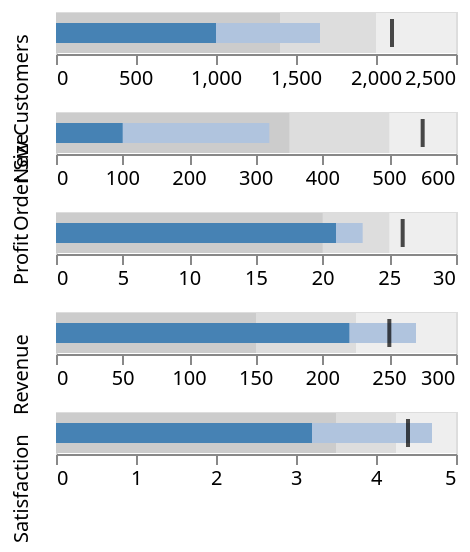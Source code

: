 {
    "$schema": "https://vega.github.io/schema/vega/v4.json",
    "description": "A simple bar chart with embedded data.",
    "autosize": "pad",
    "padding": 5,
    "data": [
        {
            "name": "source_0",
            "values": [
                {
                    "title": "Revenue",
                    "subtitle": "US$, in thousands",
                    "ranges": [
                        150,
                        225,
                        300
                    ],
                    "measures": [
                        220,
                        270
                    ],
                    "markers": [
                        250
                    ]
                },
                {
                    "title": "Profit",
                    "subtitle": "%",
                    "ranges": [
                        20,
                        25,
                        30
                    ],
                    "measures": [
                        21,
                        23
                    ],
                    "markers": [
                        26
                    ]
                },
                {
                    "title": "Order Size",
                    "subtitle": "US$, average",
                    "ranges": [
                        350,
                        500,
                        600
                    ],
                    "measures": [
                        100,
                        320
                    ],
                    "markers": [
                        550
                    ]
                },
                {
                    "title": "New Customers",
                    "subtitle": "count",
                    "ranges": [
                        1400,
                        2000,
                        2500
                    ],
                    "measures": [
                        1000,
                        1650
                    ],
                    "markers": [
                        2100
                    ]
                },
                {
                    "title": "Satisfaction",
                    "subtitle": "out of 5",
                    "ranges": [
                        3.5,
                        4.25,
                        5
                    ],
                    "measures": [
                        3.2,
                        4.7
                    ],
                    "markers": [
                        4.4
                    ]
                }
            ]
        },
        {
            "name": "row_domain",
            "source": "source_0",
            "transform": [
                {
                    "type": "aggregate",
                    "groupby": [
                        "title"
                    ]
                }
            ]
        },
        {
            "name": "data_2",
            "source": "source_0",
            "transform": [
                {
                    "type": "formula",
                    "expr": "toNumber(datum[\"ranges\"] && datum[\"ranges\"][\"2\"])",
                    "as": "ranges.2"
                },
                {
                    "type": "filter",
                    "expr": "datum[\"ranges.2\"] !== null && !isNaN(datum[\"ranges.2\"])"
                }
            ]
        },
        {
            "name": "data_3",
            "source": "source_0",
            "transform": [
                {
                    "type": "formula",
                    "expr": "toNumber(datum[\"ranges\"] && datum[\"ranges\"][\"1\"])",
                    "as": "ranges.1"
                },
                {
                    "type": "filter",
                    "expr": "datum[\"ranges.1\"] !== null && !isNaN(datum[\"ranges.1\"])"
                }
            ]
        },
        {
            "name": "data_4",
            "source": "source_0",
            "transform": [
                {
                    "type": "formula",
                    "expr": "toNumber(datum[\"ranges\"] && datum[\"ranges\"][\"0\"])",
                    "as": "ranges.0"
                },
                {
                    "type": "filter",
                    "expr": "datum[\"ranges.0\"] !== null && !isNaN(datum[\"ranges.0\"])"
                }
            ]
        },
        {
            "name": "data_5",
            "source": "source_0",
            "transform": [
                {
                    "type": "formula",
                    "expr": "toNumber(datum[\"measures\"] && datum[\"measures\"][\"1\"])",
                    "as": "measures.1"
                },
                {
                    "type": "filter",
                    "expr": "datum[\"measures.1\"] !== null && !isNaN(datum[\"measures.1\"])"
                }
            ]
        },
        {
            "name": "data_6",
            "source": "source_0",
            "transform": [
                {
                    "type": "formula",
                    "expr": "toNumber(datum[\"measures\"] && datum[\"measures\"][\"0\"])",
                    "as": "measures.0"
                },
                {
                    "type": "filter",
                    "expr": "datum[\"measures.0\"] !== null && !isNaN(datum[\"measures.0\"])"
                }
            ]
        },
        {
            "name": "data_7",
            "source": "source_0",
            "transform": [
                {
                    "type": "formula",
                    "expr": "toNumber(datum[\"markers\"] && datum[\"markers\"][\"0\"])",
                    "as": "markers.0"
                },
                {
                    "type": "filter",
                    "expr": "datum[\"markers.0\"] !== null && !isNaN(datum[\"markers.0\"])"
                }
            ]
        }
    ],
    "signals": [
        {
            "name": "child_width",
            "value": 200
        },
        {
            "name": "child_height",
            "value": 21
        }
    ],
    "layout": {
        "padding": {
            "row": 10,
            "column": 10
        },
        "columns": 1,
        "bounds": "full",
        "align": "all"
    },
    "marks": [
        {
            "name": "row_header",
            "type": "group",
            "role": "row-header",
            "from": {
                "data": "row_domain"
            },
            "sort": {
                "field": "datum[\"title\"]",
                "order": "ascending"
            },
            "title": {
                "text": {
                    "signal": "''+parent[\"title\"]"
                },
                "offset": 10,
                "orient": "left",
                "style": "guide-label",
                "encode": {
                    "update": {
                        "align": {
                            "value": "right"
                        }
                    }
                }
            },
            "encode": {
                "update": {
                    "height": {
                        "signal": "child_height"
                    }
                }
            }
        },
        {
            "name": "cell",
            "type": "group",
            "style": "cell",
            "from": {
                "facet": {
                    "name": "facet",
                    "data": "source_0",
                    "groupby": [
                        "title"
                    ]
                }
            },
            "sort": {
                "field": [
                    "datum[\"title\"]"
                ],
                "order": [
                    "ascending"
                ]
            },
            "data": [
                {
                    "source": "facet",
                    "name": "data_0",
                    "transform": [
                        {
                            "type": "formula",
                            "expr": "toNumber(datum[\"ranges\"] && datum[\"ranges\"][\"2\"])",
                            "as": "ranges.2"
                        },
                        {
                            "type": "filter",
                            "expr": "datum[\"ranges.2\"] !== null && !isNaN(datum[\"ranges.2\"])"
                        }
                    ]
                },
                {
                    "source": "facet",
                    "name": "data_1",
                    "transform": [
                        {
                            "type": "formula",
                            "expr": "toNumber(datum[\"ranges\"] && datum[\"ranges\"][\"1\"])",
                            "as": "ranges.1"
                        },
                        {
                            "type": "filter",
                            "expr": "datum[\"ranges.1\"] !== null && !isNaN(datum[\"ranges.1\"])"
                        }
                    ]
                },
                {
                    "source": "facet",
                    "name": "data_2",
                    "transform": [
                        {
                            "type": "formula",
                            "expr": "toNumber(datum[\"ranges\"] && datum[\"ranges\"][\"0\"])",
                            "as": "ranges.0"
                        },
                        {
                            "type": "filter",
                            "expr": "datum[\"ranges.0\"] !== null && !isNaN(datum[\"ranges.0\"])"
                        }
                    ]
                },
                {
                    "source": "facet",
                    "name": "data_3",
                    "transform": [
                        {
                            "type": "formula",
                            "expr": "toNumber(datum[\"measures\"] && datum[\"measures\"][\"1\"])",
                            "as": "measures.1"
                        },
                        {
                            "type": "filter",
                            "expr": "datum[\"measures.1\"] !== null && !isNaN(datum[\"measures.1\"])"
                        }
                    ]
                },
                {
                    "source": "facet",
                    "name": "data_4",
                    "transform": [
                        {
                            "type": "formula",
                            "expr": "toNumber(datum[\"measures\"] && datum[\"measures\"][\"0\"])",
                            "as": "measures.0"
                        },
                        {
                            "type": "filter",
                            "expr": "datum[\"measures.0\"] !== null && !isNaN(datum[\"measures.0\"])"
                        }
                    ]
                },
                {
                    "source": "facet",
                    "name": "data_5",
                    "transform": [
                        {
                            "type": "formula",
                            "expr": "toNumber(datum[\"markers\"] && datum[\"markers\"][\"0\"])",
                            "as": "markers.0"
                        },
                        {
                            "type": "filter",
                            "expr": "datum[\"markers.0\"] !== null && !isNaN(datum[\"markers.0\"])"
                        }
                    ]
                }
            ],
            "encode": {
                "update": {
                    "width": {
                        "signal": "child_width"
                    },
                    "height": {
                        "signal": "child_height"
                    }
                }
            },
            "marks": [
                {
                    "name": "child_layer_0_marks",
                    "type": "rect",
                    "style": [
                        "bar"
                    ],
                    "from": {
                        "data": "data_0"
                    },
                    "encode": {
                        "update": {
                            "fill": {
                                "value": "#eee"
                            },
                            "x": {
                                "scale": "child_x",
                                "field": "ranges\\.2"
                            },
                            "x2": {
                                "scale": "child_x",
                                "value": 0
                            },
                            "yc": {
                                "signal": "child_height",
                                "mult": 0.5
                            },
                            "height": {
                                "value": 20
                            }
                        }
                    }
                },
                {
                    "name": "child_layer_1_marks",
                    "type": "rect",
                    "style": [
                        "bar"
                    ],
                    "from": {
                        "data": "data_1"
                    },
                    "encode": {
                        "update": {
                            "fill": {
                                "value": "#ddd"
                            },
                            "x": {
                                "scale": "child_x",
                                "field": "ranges\\.1"
                            },
                            "x2": {
                                "scale": "child_x",
                                "value": 0
                            },
                            "yc": {
                                "signal": "child_height",
                                "mult": 0.5
                            },
                            "height": {
                                "value": 20
                            }
                        }
                    }
                },
                {
                    "name": "child_layer_2_marks",
                    "type": "rect",
                    "style": [
                        "bar"
                    ],
                    "from": {
                        "data": "data_2"
                    },
                    "encode": {
                        "update": {
                            "fill": {
                                "value": "#ccc"
                            },
                            "x": {
                                "scale": "child_x",
                                "field": "ranges\\.0"
                            },
                            "x2": {
                                "scale": "child_x",
                                "value": 0
                            },
                            "yc": {
                                "signal": "child_height",
                                "mult": 0.5
                            },
                            "height": {
                                "value": 20
                            }
                        }
                    }
                },
                {
                    "name": "child_layer_3_marks",
                    "type": "rect",
                    "style": [
                        "bar"
                    ],
                    "from": {
                        "data": "data_3"
                    },
                    "encode": {
                        "update": {
                            "fill": {
                                "value": "lightsteelblue"
                            },
                            "x": {
                                "scale": "child_x",
                                "field": "measures\\.1"
                            },
                            "x2": {
                                "scale": "child_x",
                                "value": 0
                            },
                            "yc": {
                                "signal": "child_height",
                                "mult": 0.5
                            },
                            "height": {
                                "value": 10
                            }
                        }
                    }
                },
                {
                    "name": "child_layer_4_marks",
                    "type": "rect",
                    "style": [
                        "bar"
                    ],
                    "from": {
                        "data": "data_4"
                    },
                    "encode": {
                        "update": {
                            "fill": {
                                "value": "steelblue"
                            },
                            "x": {
                                "scale": "child_x",
                                "field": "measures\\.0"
                            },
                            "x2": {
                                "scale": "child_x",
                                "value": 0
                            },
                            "yc": {
                                "signal": "child_height",
                                "mult": 0.5
                            },
                            "height": {
                                "value": 10
                            }
                        }
                    }
                },
                {
                    "name": "child_layer_5_marks",
                    "type": "rect",
                    "style": [
                        "tick"
                    ],
                    "from": {
                        "data": "data_5"
                    },
                    "encode": {
                        "update": {
                            "opacity": {
                                "value": 0.7
                            },
                            "fill": {
                                "value": "black"
                            },
                            "xc": {
                                "scale": "child_x",
                                "field": "markers\\.0"
                            },
                            "yc": {
                                "signal": "child_height",
                                "mult": 0.5
                            },
                            "height": {
                                "value": 14
                            },
                            "width": {
                                "value": 2
                            }
                        }
                    }
                }
            ],
            "scales": [
                {
                    "name": "child_x",
                    "type": "linear",
                    "domain": {
                        "fields": [
                            {
                                "data": "data_0",
                                "field": "ranges\\.2"
                            },
                            {
                                "data": "data_1",
                                "field": "ranges\\.1"
                            },
                            {
                                "data": "data_2",
                                "field": "ranges\\.0"
                            },
                            {
                                "data": "data_3",
                                "field": "measures\\.1"
                            },
                            {
                                "data": "data_4",
                                "field": "measures\\.0"
                            },
                            {
                                "data": "data_5",
                                "field": "markers\\.0"
                            }
                        ]
                    },
                    "range": [
                        0,
                        {
                            "signal": "child_width"
                        }
                    ],
                    "nice": false,
                    "zero": true
                }
            ],
            "axes": [
                {
                    "scale": "child_x",
                    "orient": "bottom",
                    "grid": false,
                    "labelFlush": true,
                    "labelOverlap": true,
                    "tickCount": {
                        "signal": "ceil(child_width/40)"
                    },
                    "zindex": 1
                },
                {
                    "scale": "child_x",
                    "orient": "bottom",
                    "grid": true,
                    "tickCount": {
                        "signal": "ceil(child_width/40)"
                    },
                    "domain": false,
                    "labels": false,
                    "maxExtent": 0,
                    "minExtent": 0,
                    "ticks": false,
                    "zindex": 0
                }
            ]
        }
    ],
    "config": {
        "axisY": {
            "minExtent": 30
        }
    }
}
